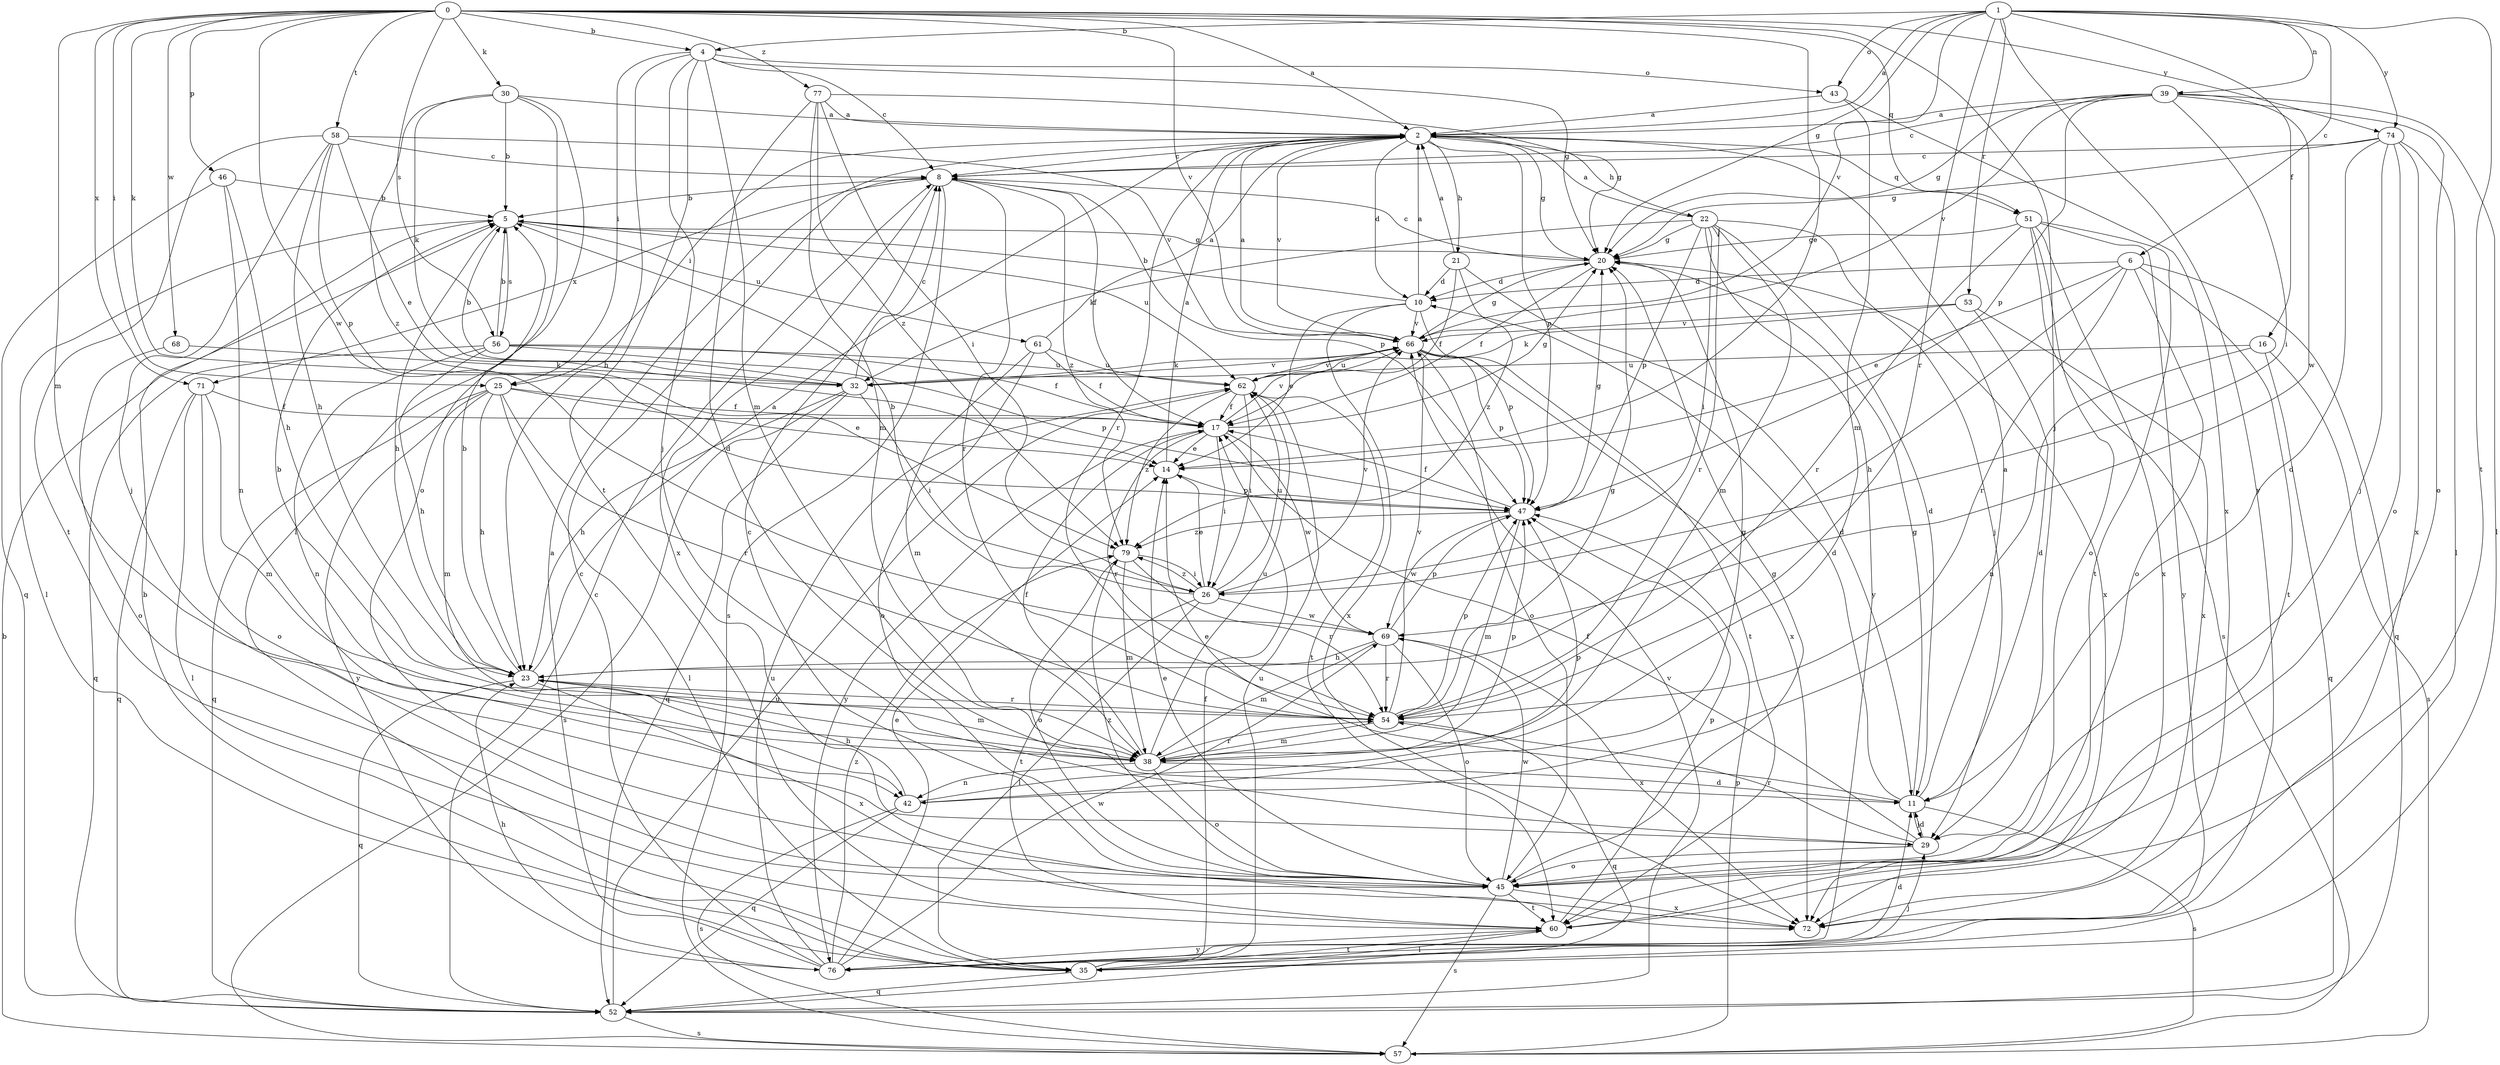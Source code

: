strict digraph  {
0;
1;
2;
4;
5;
6;
8;
10;
11;
14;
16;
17;
20;
21;
22;
23;
25;
26;
29;
30;
32;
35;
38;
39;
42;
43;
45;
46;
47;
51;
52;
53;
54;
56;
57;
58;
60;
61;
62;
66;
68;
69;
71;
72;
74;
76;
77;
79;
0 -> 2  [label=a];
0 -> 4  [label=b];
0 -> 14  [label=e];
0 -> 25  [label=i];
0 -> 29  [label=j];
0 -> 30  [label=k];
0 -> 32  [label=k];
0 -> 38  [label=m];
0 -> 46  [label=p];
0 -> 51  [label=q];
0 -> 56  [label=s];
0 -> 58  [label=t];
0 -> 66  [label=v];
0 -> 68  [label=w];
0 -> 69  [label=w];
0 -> 71  [label=x];
0 -> 74  [label=y];
0 -> 77  [label=z];
1 -> 2  [label=a];
1 -> 4  [label=b];
1 -> 6  [label=c];
1 -> 16  [label=f];
1 -> 20  [label=g];
1 -> 39  [label=n];
1 -> 43  [label=o];
1 -> 53  [label=r];
1 -> 54  [label=r];
1 -> 60  [label=t];
1 -> 66  [label=v];
1 -> 74  [label=y];
1 -> 76  [label=y];
2 -> 8  [label=c];
2 -> 10  [label=d];
2 -> 20  [label=g];
2 -> 21  [label=h];
2 -> 22  [label=h];
2 -> 25  [label=i];
2 -> 47  [label=p];
2 -> 51  [label=q];
2 -> 54  [label=r];
2 -> 66  [label=v];
4 -> 8  [label=c];
4 -> 20  [label=g];
4 -> 23  [label=h];
4 -> 25  [label=i];
4 -> 29  [label=j];
4 -> 38  [label=m];
4 -> 43  [label=o];
4 -> 60  [label=t];
5 -> 20  [label=g];
5 -> 23  [label=h];
5 -> 35  [label=l];
5 -> 56  [label=s];
5 -> 61  [label=u];
5 -> 62  [label=u];
6 -> 10  [label=d];
6 -> 14  [label=e];
6 -> 23  [label=h];
6 -> 45  [label=o];
6 -> 52  [label=q];
6 -> 54  [label=r];
6 -> 60  [label=t];
8 -> 5  [label=b];
8 -> 17  [label=f];
8 -> 47  [label=p];
8 -> 54  [label=r];
8 -> 57  [label=s];
8 -> 71  [label=x];
8 -> 72  [label=x];
8 -> 79  [label=z];
10 -> 2  [label=a];
10 -> 5  [label=b];
10 -> 14  [label=e];
10 -> 47  [label=p];
10 -> 66  [label=v];
10 -> 72  [label=x];
11 -> 2  [label=a];
11 -> 10  [label=d];
11 -> 14  [label=e];
11 -> 20  [label=g];
11 -> 29  [label=j];
11 -> 57  [label=s];
14 -> 2  [label=a];
14 -> 47  [label=p];
16 -> 42  [label=n];
16 -> 52  [label=q];
16 -> 57  [label=s];
16 -> 62  [label=u];
17 -> 14  [label=e];
17 -> 20  [label=g];
17 -> 26  [label=i];
17 -> 54  [label=r];
17 -> 66  [label=v];
17 -> 69  [label=w];
17 -> 76  [label=y];
20 -> 8  [label=c];
20 -> 10  [label=d];
20 -> 17  [label=f];
20 -> 72  [label=x];
21 -> 2  [label=a];
21 -> 10  [label=d];
21 -> 11  [label=d];
21 -> 17  [label=f];
21 -> 79  [label=z];
22 -> 2  [label=a];
22 -> 11  [label=d];
22 -> 20  [label=g];
22 -> 26  [label=i];
22 -> 29  [label=j];
22 -> 32  [label=k];
22 -> 38  [label=m];
22 -> 47  [label=p];
22 -> 54  [label=r];
22 -> 76  [label=y];
23 -> 2  [label=a];
23 -> 5  [label=b];
23 -> 38  [label=m];
23 -> 52  [label=q];
23 -> 54  [label=r];
23 -> 72  [label=x];
25 -> 14  [label=e];
25 -> 17  [label=f];
25 -> 23  [label=h];
25 -> 35  [label=l];
25 -> 38  [label=m];
25 -> 52  [label=q];
25 -> 54  [label=r];
25 -> 76  [label=y];
26 -> 5  [label=b];
26 -> 14  [label=e];
26 -> 35  [label=l];
26 -> 60  [label=t];
26 -> 62  [label=u];
26 -> 66  [label=v];
26 -> 69  [label=w];
26 -> 79  [label=z];
29 -> 11  [label=d];
29 -> 17  [label=f];
29 -> 45  [label=o];
29 -> 54  [label=r];
30 -> 2  [label=a];
30 -> 5  [label=b];
30 -> 32  [label=k];
30 -> 35  [label=l];
30 -> 45  [label=o];
30 -> 79  [label=z];
32 -> 5  [label=b];
32 -> 8  [label=c];
32 -> 23  [label=h];
32 -> 26  [label=i];
32 -> 52  [label=q];
32 -> 57  [label=s];
32 -> 66  [label=v];
35 -> 5  [label=b];
35 -> 17  [label=f];
35 -> 29  [label=j];
35 -> 52  [label=q];
35 -> 60  [label=t];
35 -> 62  [label=u];
38 -> 11  [label=d];
38 -> 17  [label=f];
38 -> 42  [label=n];
38 -> 45  [label=o];
38 -> 47  [label=p];
38 -> 54  [label=r];
38 -> 62  [label=u];
39 -> 2  [label=a];
39 -> 8  [label=c];
39 -> 20  [label=g];
39 -> 26  [label=i];
39 -> 35  [label=l];
39 -> 45  [label=o];
39 -> 47  [label=p];
39 -> 66  [label=v];
39 -> 69  [label=w];
42 -> 20  [label=g];
42 -> 23  [label=h];
42 -> 47  [label=p];
42 -> 52  [label=q];
42 -> 57  [label=s];
43 -> 2  [label=a];
43 -> 38  [label=m];
43 -> 72  [label=x];
45 -> 8  [label=c];
45 -> 14  [label=e];
45 -> 20  [label=g];
45 -> 57  [label=s];
45 -> 60  [label=t];
45 -> 69  [label=w];
45 -> 72  [label=x];
45 -> 79  [label=z];
46 -> 5  [label=b];
46 -> 23  [label=h];
46 -> 42  [label=n];
46 -> 52  [label=q];
47 -> 17  [label=f];
47 -> 20  [label=g];
47 -> 38  [label=m];
47 -> 69  [label=w];
47 -> 79  [label=z];
51 -> 20  [label=g];
51 -> 45  [label=o];
51 -> 54  [label=r];
51 -> 57  [label=s];
51 -> 60  [label=t];
51 -> 72  [label=x];
51 -> 76  [label=y];
52 -> 8  [label=c];
52 -> 57  [label=s];
52 -> 62  [label=u];
52 -> 66  [label=v];
53 -> 11  [label=d];
53 -> 32  [label=k];
53 -> 66  [label=v];
53 -> 72  [label=x];
54 -> 5  [label=b];
54 -> 20  [label=g];
54 -> 38  [label=m];
54 -> 47  [label=p];
54 -> 52  [label=q];
54 -> 66  [label=v];
56 -> 5  [label=b];
56 -> 17  [label=f];
56 -> 23  [label=h];
56 -> 42  [label=n];
56 -> 47  [label=p];
56 -> 52  [label=q];
56 -> 62  [label=u];
57 -> 5  [label=b];
57 -> 47  [label=p];
58 -> 8  [label=c];
58 -> 14  [label=e];
58 -> 23  [label=h];
58 -> 29  [label=j];
58 -> 47  [label=p];
58 -> 60  [label=t];
58 -> 66  [label=v];
60 -> 35  [label=l];
60 -> 47  [label=p];
60 -> 76  [label=y];
61 -> 2  [label=a];
61 -> 17  [label=f];
61 -> 38  [label=m];
61 -> 45  [label=o];
61 -> 62  [label=u];
62 -> 17  [label=f];
62 -> 26  [label=i];
62 -> 60  [label=t];
62 -> 66  [label=v];
62 -> 79  [label=z];
66 -> 2  [label=a];
66 -> 20  [label=g];
66 -> 32  [label=k];
66 -> 45  [label=o];
66 -> 47  [label=p];
66 -> 60  [label=t];
66 -> 62  [label=u];
66 -> 72  [label=x];
68 -> 32  [label=k];
68 -> 45  [label=o];
69 -> 23  [label=h];
69 -> 38  [label=m];
69 -> 45  [label=o];
69 -> 47  [label=p];
69 -> 54  [label=r];
69 -> 72  [label=x];
71 -> 17  [label=f];
71 -> 35  [label=l];
71 -> 38  [label=m];
71 -> 45  [label=o];
71 -> 52  [label=q];
74 -> 8  [label=c];
74 -> 11  [label=d];
74 -> 20  [label=g];
74 -> 29  [label=j];
74 -> 35  [label=l];
74 -> 45  [label=o];
74 -> 72  [label=x];
76 -> 2  [label=a];
76 -> 8  [label=c];
76 -> 11  [label=d];
76 -> 14  [label=e];
76 -> 23  [label=h];
76 -> 62  [label=u];
76 -> 69  [label=w];
76 -> 79  [label=z];
77 -> 2  [label=a];
77 -> 11  [label=d];
77 -> 20  [label=g];
77 -> 26  [label=i];
77 -> 38  [label=m];
77 -> 79  [label=z];
79 -> 26  [label=i];
79 -> 38  [label=m];
79 -> 45  [label=o];
79 -> 54  [label=r];
}

